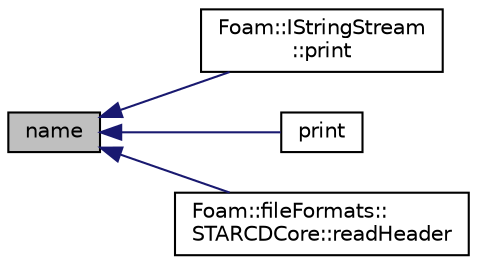 digraph "name"
{
  bgcolor="transparent";
  edge [fontname="Helvetica",fontsize="10",labelfontname="Helvetica",labelfontsize="10"];
  node [fontname="Helvetica",fontsize="10",shape=record];
  rankdir="LR";
  Node1 [label="name",height=0.2,width=0.4,color="black", fillcolor="grey75", style="filled" fontcolor="black"];
  Node1 -> Node2 [dir="back",color="midnightblue",fontsize="10",style="solid",fontname="Helvetica"];
  Node2 [label="Foam::IStringStream\l::print",height=0.2,width=0.4,color="black",URL="$classFoam_1_1IStringStream.html#a188be8f705fb9c9680b30b2d6c3ba910",tooltip="Print description to Ostream. "];
  Node1 -> Node3 [dir="back",color="midnightblue",fontsize="10",style="solid",fontname="Helvetica"];
  Node3 [label="print",height=0.2,width=0.4,color="black",URL="$classFoam_1_1ISstream.html#a188be8f705fb9c9680b30b2d6c3ba910",tooltip="Print description of IOstream to Ostream. "];
  Node1 -> Node4 [dir="back",color="midnightblue",fontsize="10",style="solid",fontname="Helvetica"];
  Node4 [label="Foam::fileFormats::\lSTARCDCore::readHeader",height=0.2,width=0.4,color="black",URL="$classFoam_1_1fileFormats_1_1STARCDCore.html#a9302433a99ad663ecf238806df2ed9db",tooltip="Read header and check signature PROSTAR_(CELL|VERTEX|BOUNDARY) "];
}
